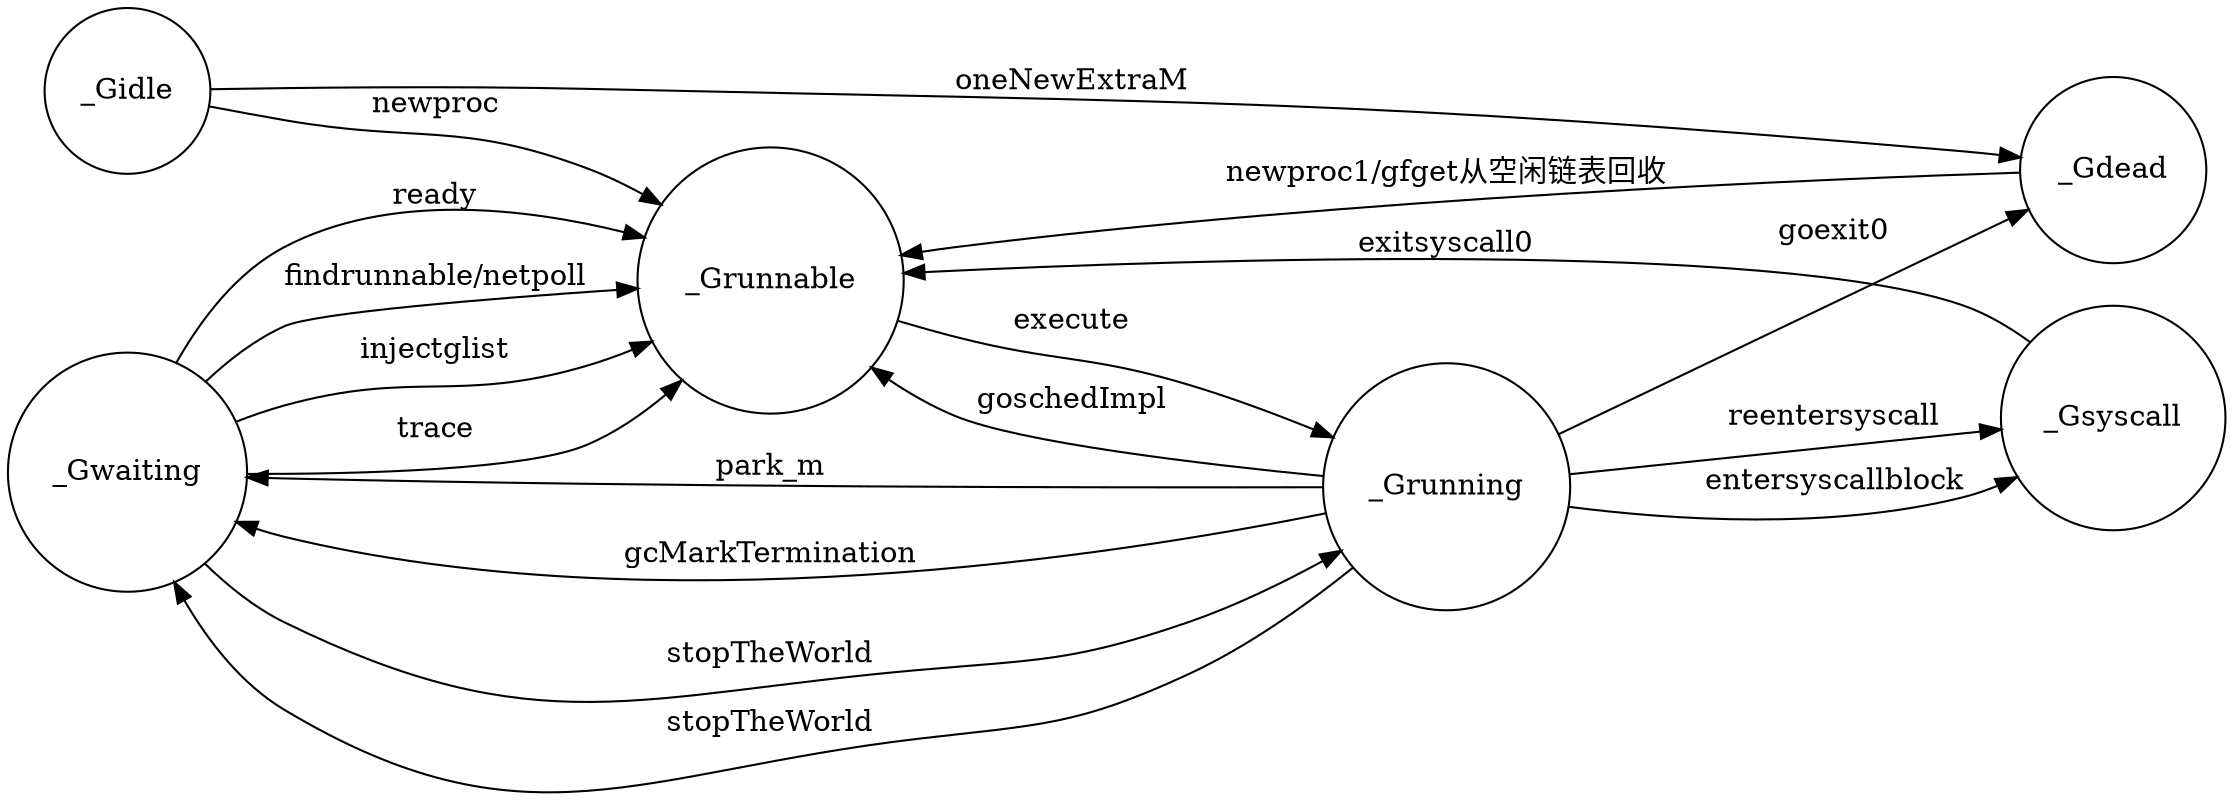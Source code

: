digraph goroutine_status {
  node[shape=circle];
  newrank=true;
  rankdir=LR;
  _Gidle -> _Grunnable[label="newproc"];
  //waiting
  _Gwaiting -> _Grunning[label="stopTheWorld"];
  _Gwaiting -> _Grunnable[label="ready"];
  _Gwaiting -> _Grunnable[label="findrunnable/netpoll"];
  _Gwaiting -> _Grunnable[label="injectglist"];
  _Gwaiting -> _Grunnable[label="trace"];

  //running
  _Grunning -> _Gwaiting[label="gcMarkTermination"];
  _Grunning -> _Gwaiting[label="stopTheWorld"];
  _Grunning -> _Gwaiting[label="park_m"];
  _Grunning -> _Gdead[label="goexit0"];
  _Grunning -> _Grunnable[label="goschedImpl"];
  _Grunning -> _Gsyscall[label="reentersyscall"];
  _Grunning -> _Gsyscall[label="entersyscallblock"];

  //runnable
  _Grunnable -> _Grunning[label="execute"];

  _Gsyscall -> _Grunnable[label="exitsyscall0"];

  _Gdead -> _Grunnable[label="newproc1/gfget从空闲链表回收"];
  _Gidle -> _Gdead[label="oneNewExtraM"];

}
